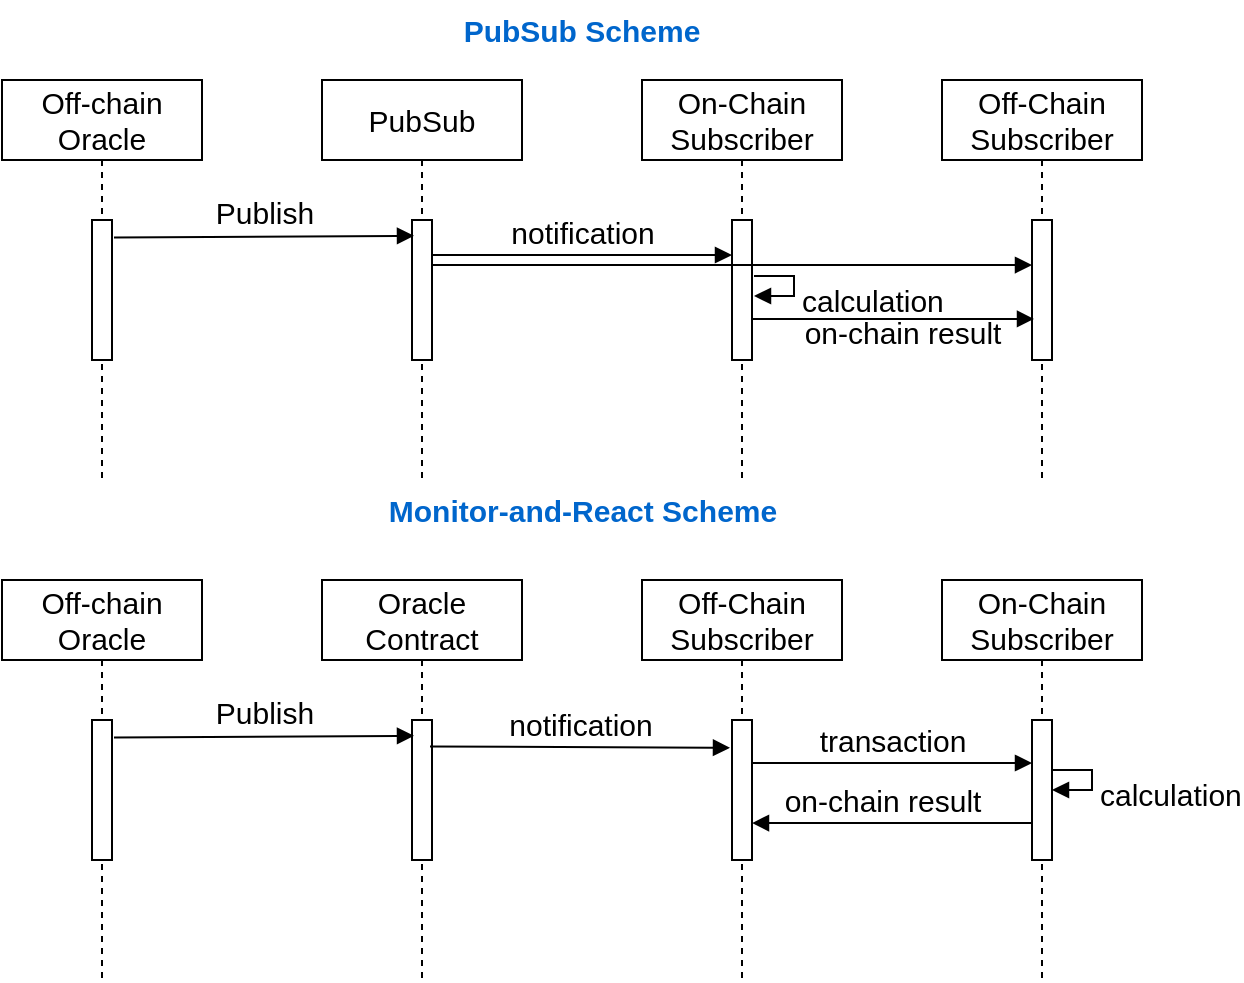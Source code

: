 <mxfile>
    <diagram id="XnrH8_toJBjb-3jc4tlv" name="Page-1">
        <mxGraphModel dx="951" dy="579" grid="1" gridSize="10" guides="1" tooltips="1" connect="1" arrows="1" fold="1" page="1" pageScale="1" pageWidth="850" pageHeight="1100" math="0" shadow="0">
            <root>
                <mxCell id="0"/>
                <mxCell id="1" parent="0"/>
                <mxCell id="2" value="Off-chain&lt;br&gt;Oracle" style="shape=umlLifeline;perimeter=lifelinePerimeter;whiteSpace=wrap;html=1;container=1;collapsible=0;recursiveResize=0;outlineConnect=0;fontSize=15;" parent="1" vertex="1">
                    <mxGeometry x="40" y="60" width="100" height="200" as="geometry"/>
                </mxCell>
                <mxCell id="5" value="" style="html=1;points=[];perimeter=orthogonalPerimeter;fontSize=15;" parent="2" vertex="1">
                    <mxGeometry x="45" y="70" width="10" height="70" as="geometry"/>
                </mxCell>
                <mxCell id="3" value="PubSub" style="shape=umlLifeline;perimeter=lifelinePerimeter;whiteSpace=wrap;html=1;container=1;collapsible=0;recursiveResize=0;outlineConnect=0;fontSize=15;" parent="1" vertex="1">
                    <mxGeometry x="200" y="60" width="100" height="200" as="geometry"/>
                </mxCell>
                <mxCell id="6" value="" style="html=1;points=[];perimeter=orthogonalPerimeter;fontSize=15;" parent="3" vertex="1">
                    <mxGeometry x="45" y="70" width="10" height="70" as="geometry"/>
                </mxCell>
                <mxCell id="4" value="Publish" style="html=1;verticalAlign=bottom;endArrow=block;entryX=0.1;entryY=0.113;entryDx=0;entryDy=0;entryPerimeter=0;exitX=1.1;exitY=0.125;exitDx=0;exitDy=0;exitPerimeter=0;fontSize=15;labelBackgroundColor=none;" parent="1" source="5" target="6" edge="1">
                    <mxGeometry width="80" relative="1" as="geometry">
                        <mxPoint x="100" y="140" as="sourcePoint"/>
                        <mxPoint x="170" y="140" as="targetPoint"/>
                    </mxGeometry>
                </mxCell>
                <mxCell id="7" value="On-Chain&lt;br style=&quot;font-size: 15px;&quot;&gt;Subscriber" style="shape=umlLifeline;perimeter=lifelinePerimeter;whiteSpace=wrap;html=1;container=1;collapsible=0;recursiveResize=0;outlineConnect=0;fontSize=15;" parent="1" vertex="1">
                    <mxGeometry x="360" y="60" width="100" height="200" as="geometry"/>
                </mxCell>
                <mxCell id="8" value="" style="html=1;points=[];perimeter=orthogonalPerimeter;fontSize=15;" parent="7" vertex="1">
                    <mxGeometry x="45" y="70" width="10" height="70" as="geometry"/>
                </mxCell>
                <mxCell id="28" value="calculation" style="edgeStyle=orthogonalEdgeStyle;html=1;align=left;spacingLeft=2;endArrow=block;rounded=0;fontSize=15;labelBackgroundColor=none;" parent="7" edge="1">
                    <mxGeometry x="0.2" y="2" relative="1" as="geometry">
                        <mxPoint x="56" y="98" as="sourcePoint"/>
                        <Array as="points">
                            <mxPoint x="76" y="98"/>
                            <mxPoint x="76" y="108"/>
                        </Array>
                        <mxPoint x="56" y="108" as="targetPoint"/>
                        <mxPoint as="offset"/>
                    </mxGeometry>
                </mxCell>
                <mxCell id="9" value="notification" style="html=1;verticalAlign=bottom;endArrow=block;entryX=0;entryY=0.25;entryDx=0;entryDy=0;entryPerimeter=0;exitX=1;exitY=0.25;exitDx=0;exitDy=0;exitPerimeter=0;fontSize=15;labelBackgroundColor=none;" parent="1" source="6" target="8" edge="1">
                    <mxGeometry width="80" relative="1" as="geometry">
                        <mxPoint x="106" y="150" as="sourcePoint"/>
                        <mxPoint x="276" y="149.04" as="targetPoint"/>
                    </mxGeometry>
                </mxCell>
                <mxCell id="10" value="Off-Chain&lt;br style=&quot;font-size: 15px;&quot;&gt;Subscriber" style="shape=umlLifeline;perimeter=lifelinePerimeter;whiteSpace=wrap;html=1;container=1;collapsible=0;recursiveResize=0;outlineConnect=0;fontSize=15;" parent="1" vertex="1">
                    <mxGeometry x="510" y="60" width="100" height="200" as="geometry"/>
                </mxCell>
                <mxCell id="11" value="" style="html=1;points=[];perimeter=orthogonalPerimeter;fontSize=15;" parent="10" vertex="1">
                    <mxGeometry x="45" y="70" width="10" height="70" as="geometry"/>
                </mxCell>
                <mxCell id="12" value="on-chain result" style="html=1;verticalAlign=bottom;endArrow=block;entryX=0.1;entryY=0.564;entryDx=0;entryDy=0;entryPerimeter=0;exitX=1;exitY=0.564;exitDx=0;exitDy=0;exitPerimeter=0;fontSize=15;labelBackgroundColor=none;" parent="1" edge="1">
                    <mxGeometry x="0.064" y="-19" width="80" relative="1" as="geometry">
                        <mxPoint x="415" y="179.48" as="sourcePoint"/>
                        <mxPoint x="556" y="179.48" as="targetPoint"/>
                        <mxPoint as="offset"/>
                    </mxGeometry>
                </mxCell>
                <mxCell id="13" value="" style="html=1;verticalAlign=bottom;endArrow=block;exitX=1;exitY=0.979;exitDx=0;exitDy=0;exitPerimeter=0;entryX=0;entryY=0.979;entryDx=0;entryDy=0;entryPerimeter=0;fontSize=15;" parent="1" edge="1">
                    <mxGeometry x="-0.51" y="3" width="80" relative="1" as="geometry">
                        <mxPoint x="255" y="152.53" as="sourcePoint"/>
                        <mxPoint x="555" y="152.53" as="targetPoint"/>
                        <mxPoint y="1" as="offset"/>
                    </mxGeometry>
                </mxCell>
                <mxCell id="14" value="Off-chain&lt;br&gt;Oracle" style="shape=umlLifeline;perimeter=lifelinePerimeter;whiteSpace=wrap;html=1;container=1;collapsible=0;recursiveResize=0;outlineConnect=0;fontSize=15;" parent="1" vertex="1">
                    <mxGeometry x="40" y="310" width="100" height="200" as="geometry"/>
                </mxCell>
                <mxCell id="15" value="" style="html=1;points=[];perimeter=orthogonalPerimeter;fontSize=15;" parent="14" vertex="1">
                    <mxGeometry x="45" y="70" width="10" height="70" as="geometry"/>
                </mxCell>
                <mxCell id="16" value="Oracle Contract" style="shape=umlLifeline;perimeter=lifelinePerimeter;whiteSpace=wrap;html=1;container=1;collapsible=0;recursiveResize=0;outlineConnect=0;fontSize=15;" parent="1" vertex="1">
                    <mxGeometry x="200" y="310" width="100" height="200" as="geometry"/>
                </mxCell>
                <mxCell id="17" value="" style="html=1;points=[];perimeter=orthogonalPerimeter;fontSize=15;" parent="16" vertex="1">
                    <mxGeometry x="45" y="70" width="10" height="70" as="geometry"/>
                </mxCell>
                <mxCell id="18" value="Publish" style="html=1;verticalAlign=bottom;endArrow=block;entryX=0.1;entryY=0.113;entryDx=0;entryDy=0;entryPerimeter=0;exitX=1.1;exitY=0.125;exitDx=0;exitDy=0;exitPerimeter=0;fontSize=15;" parent="1" source="15" target="17" edge="1">
                    <mxGeometry width="80" relative="1" as="geometry">
                        <mxPoint x="100" y="390" as="sourcePoint"/>
                        <mxPoint x="170" y="390" as="targetPoint"/>
                    </mxGeometry>
                </mxCell>
                <mxCell id="19" value="Off-Chain&lt;br style=&quot;font-size: 15px;&quot;&gt;Subscriber" style="shape=umlLifeline;perimeter=lifelinePerimeter;whiteSpace=wrap;html=1;container=1;collapsible=0;recursiveResize=0;outlineConnect=0;fontSize=15;" parent="1" vertex="1">
                    <mxGeometry x="360" y="310" width="100" height="200" as="geometry"/>
                </mxCell>
                <mxCell id="20" value="" style="html=1;points=[];perimeter=orthogonalPerimeter;fontSize=15;" parent="19" vertex="1">
                    <mxGeometry x="45" y="70" width="10" height="70" as="geometry"/>
                </mxCell>
                <mxCell id="21" value="notification" style="html=1;verticalAlign=bottom;endArrow=block;entryX=-0.1;entryY=0.138;entryDx=0;entryDy=0;entryPerimeter=0;exitX=0.9;exitY=0.125;exitDx=0;exitDy=0;exitPerimeter=0;fontSize=15;" parent="1" edge="1">
                    <mxGeometry width="80" relative="1" as="geometry">
                        <mxPoint x="254" y="393.25" as="sourcePoint"/>
                        <mxPoint x="404" y="393.9" as="targetPoint"/>
                    </mxGeometry>
                </mxCell>
                <mxCell id="22" value="On-Chain&lt;br style=&quot;font-size: 15px;&quot;&gt;Subscriber" style="shape=umlLifeline;perimeter=lifelinePerimeter;whiteSpace=wrap;html=1;container=1;collapsible=0;recursiveResize=0;outlineConnect=0;fontSize=15;" parent="1" vertex="1">
                    <mxGeometry x="510" y="310" width="100" height="200" as="geometry"/>
                </mxCell>
                <mxCell id="23" value="" style="html=1;points=[];perimeter=orthogonalPerimeter;fontSize=15;" parent="22" vertex="1">
                    <mxGeometry x="45" y="70" width="10" height="70" as="geometry"/>
                </mxCell>
                <mxCell id="29" value="calculation" style="edgeStyle=orthogonalEdgeStyle;html=1;align=left;spacingLeft=2;endArrow=block;rounded=0;fontSize=15;labelBackgroundColor=none;" parent="22" edge="1">
                    <mxGeometry x="0.2" y="2" relative="1" as="geometry">
                        <mxPoint x="55" y="95" as="sourcePoint"/>
                        <Array as="points">
                            <mxPoint x="75" y="95"/>
                            <mxPoint x="75" y="105"/>
                        </Array>
                        <mxPoint x="55" y="105" as="targetPoint"/>
                        <mxPoint as="offset"/>
                    </mxGeometry>
                </mxCell>
                <mxCell id="24" value="transaction" style="html=1;verticalAlign=bottom;endArrow=block;entryX=0;entryY=0.15;entryDx=0;entryDy=0;entryPerimeter=0;exitX=1;exitY=0.15;exitDx=0;exitDy=0;exitPerimeter=0;fontSize=15;" parent="1" edge="1">
                    <mxGeometry width="80" relative="1" as="geometry">
                        <mxPoint x="415" y="401.5" as="sourcePoint"/>
                        <mxPoint x="555" y="401.5" as="targetPoint"/>
                    </mxGeometry>
                </mxCell>
                <mxCell id="30" value="on-chain result" style="html=1;verticalAlign=bottom;endArrow=block;exitX=0;exitY=0.679;exitDx=0;exitDy=0;exitPerimeter=0;fontSize=15;labelBackgroundColor=none;entryX=1;entryY=0.679;entryDx=0;entryDy=0;entryPerimeter=0;" parent="1" edge="1">
                    <mxGeometry x="0.077" width="80" relative="1" as="geometry">
                        <mxPoint x="555" y="431.53" as="sourcePoint"/>
                        <mxPoint x="415" y="431.53" as="targetPoint"/>
                        <mxPoint as="offset"/>
                    </mxGeometry>
                </mxCell>
                <mxCell id="33" value="PubSub Scheme" style="text;html=1;strokeColor=none;fillColor=none;align=center;verticalAlign=middle;whiteSpace=wrap;rounded=0;dashed=1;strokeWidth=3;fontSize=15;fontColor=#0066CC;fontStyle=1" parent="1" vertex="1">
                    <mxGeometry x="255" y="20" width="150" height="30" as="geometry"/>
                </mxCell>
                <mxCell id="34" value="Monitor-and-React Scheme" style="text;html=1;strokeColor=none;fillColor=none;align=center;verticalAlign=middle;whiteSpace=wrap;rounded=0;dashed=1;strokeWidth=3;fontSize=15;fontColor=#0066CC;fontStyle=1" parent="1" vertex="1">
                    <mxGeometry x="227.5" y="260" width="205" height="30" as="geometry"/>
                </mxCell>
            </root>
        </mxGraphModel>
    </diagram>
</mxfile>